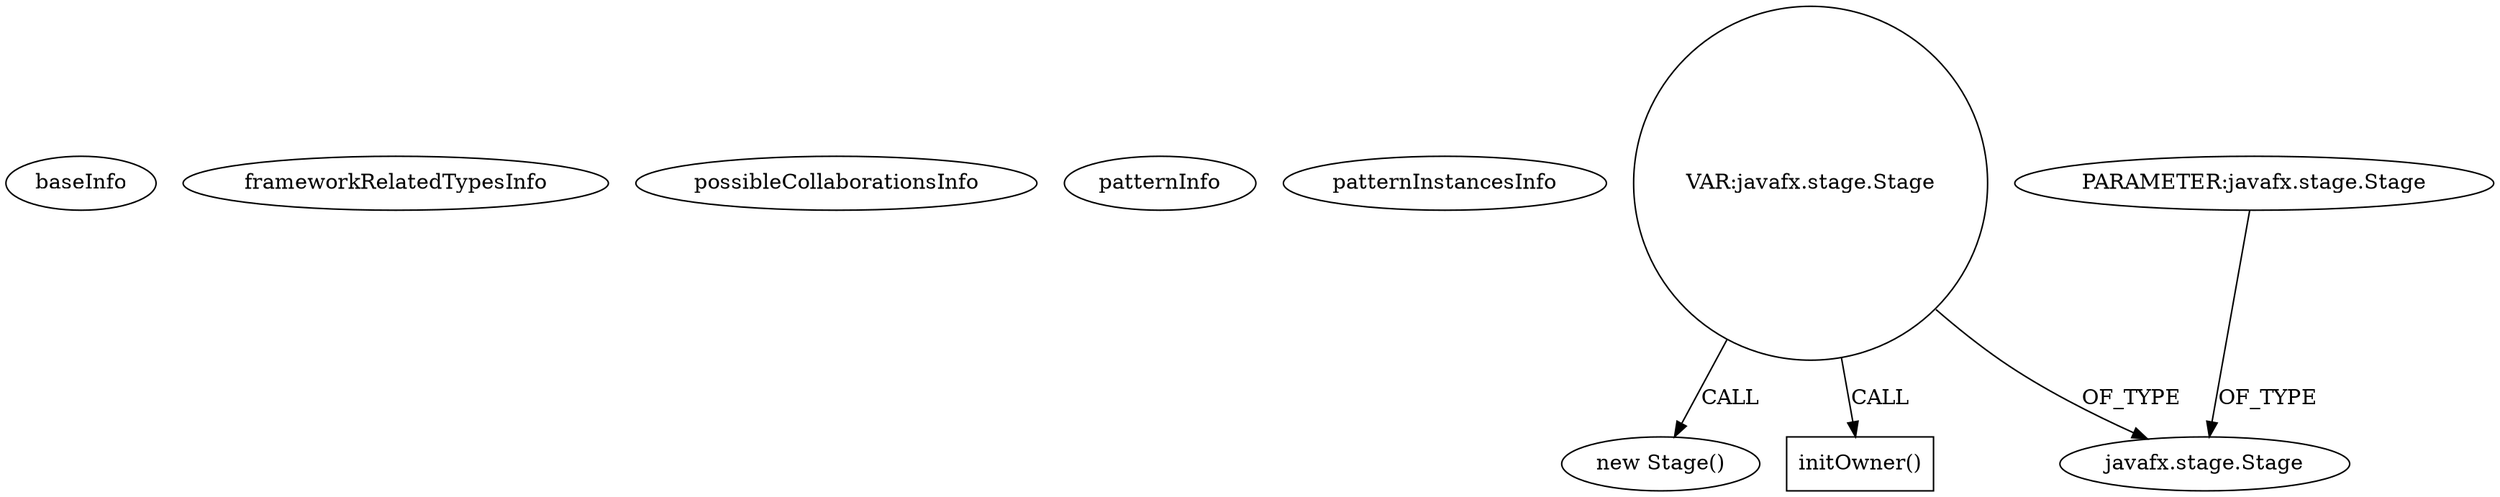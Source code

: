 digraph {
baseInfo[graphId=816,category="pattern",isAnonymous=false,possibleRelation=false]
frameworkRelatedTypesInfo[]
possibleCollaborationsInfo[]
patternInfo[frequency=2.0,patternRootClient=null]
patternInstancesInfo[0="zvakanaka-bitbit~/zvakanaka-bitbit/bitbit-master/src/bitbit/BitBit.java~BitBit~4923",1="TobyRet-resizableKeyboard~/TobyRet-resizableKeyboard/resizableKeyboard-master/src/sample/Keyboard/ResizableKeyboardSample.java~ResizableKeyboardSample~1469"]
49[label="new Stage()",vertexType="CONSTRUCTOR_CALL",isFrameworkType=false]
50[label="VAR:javafx.stage.Stage",vertexType="VARIABLE_EXPRESION",isFrameworkType=false,shape=circle]
55[label="initOwner()",vertexType="INSIDE_CALL",isFrameworkType=false,shape=box]
3[label="javafx.stage.Stage",vertexType="FRAMEWORK_CLASS_TYPE",isFrameworkType=false]
47[label="PARAMETER:javafx.stage.Stage",vertexType="PARAMETER_DECLARATION",isFrameworkType=false]
50->55[label="CALL"]
50->3[label="OF_TYPE"]
47->3[label="OF_TYPE"]
50->49[label="CALL"]
}
